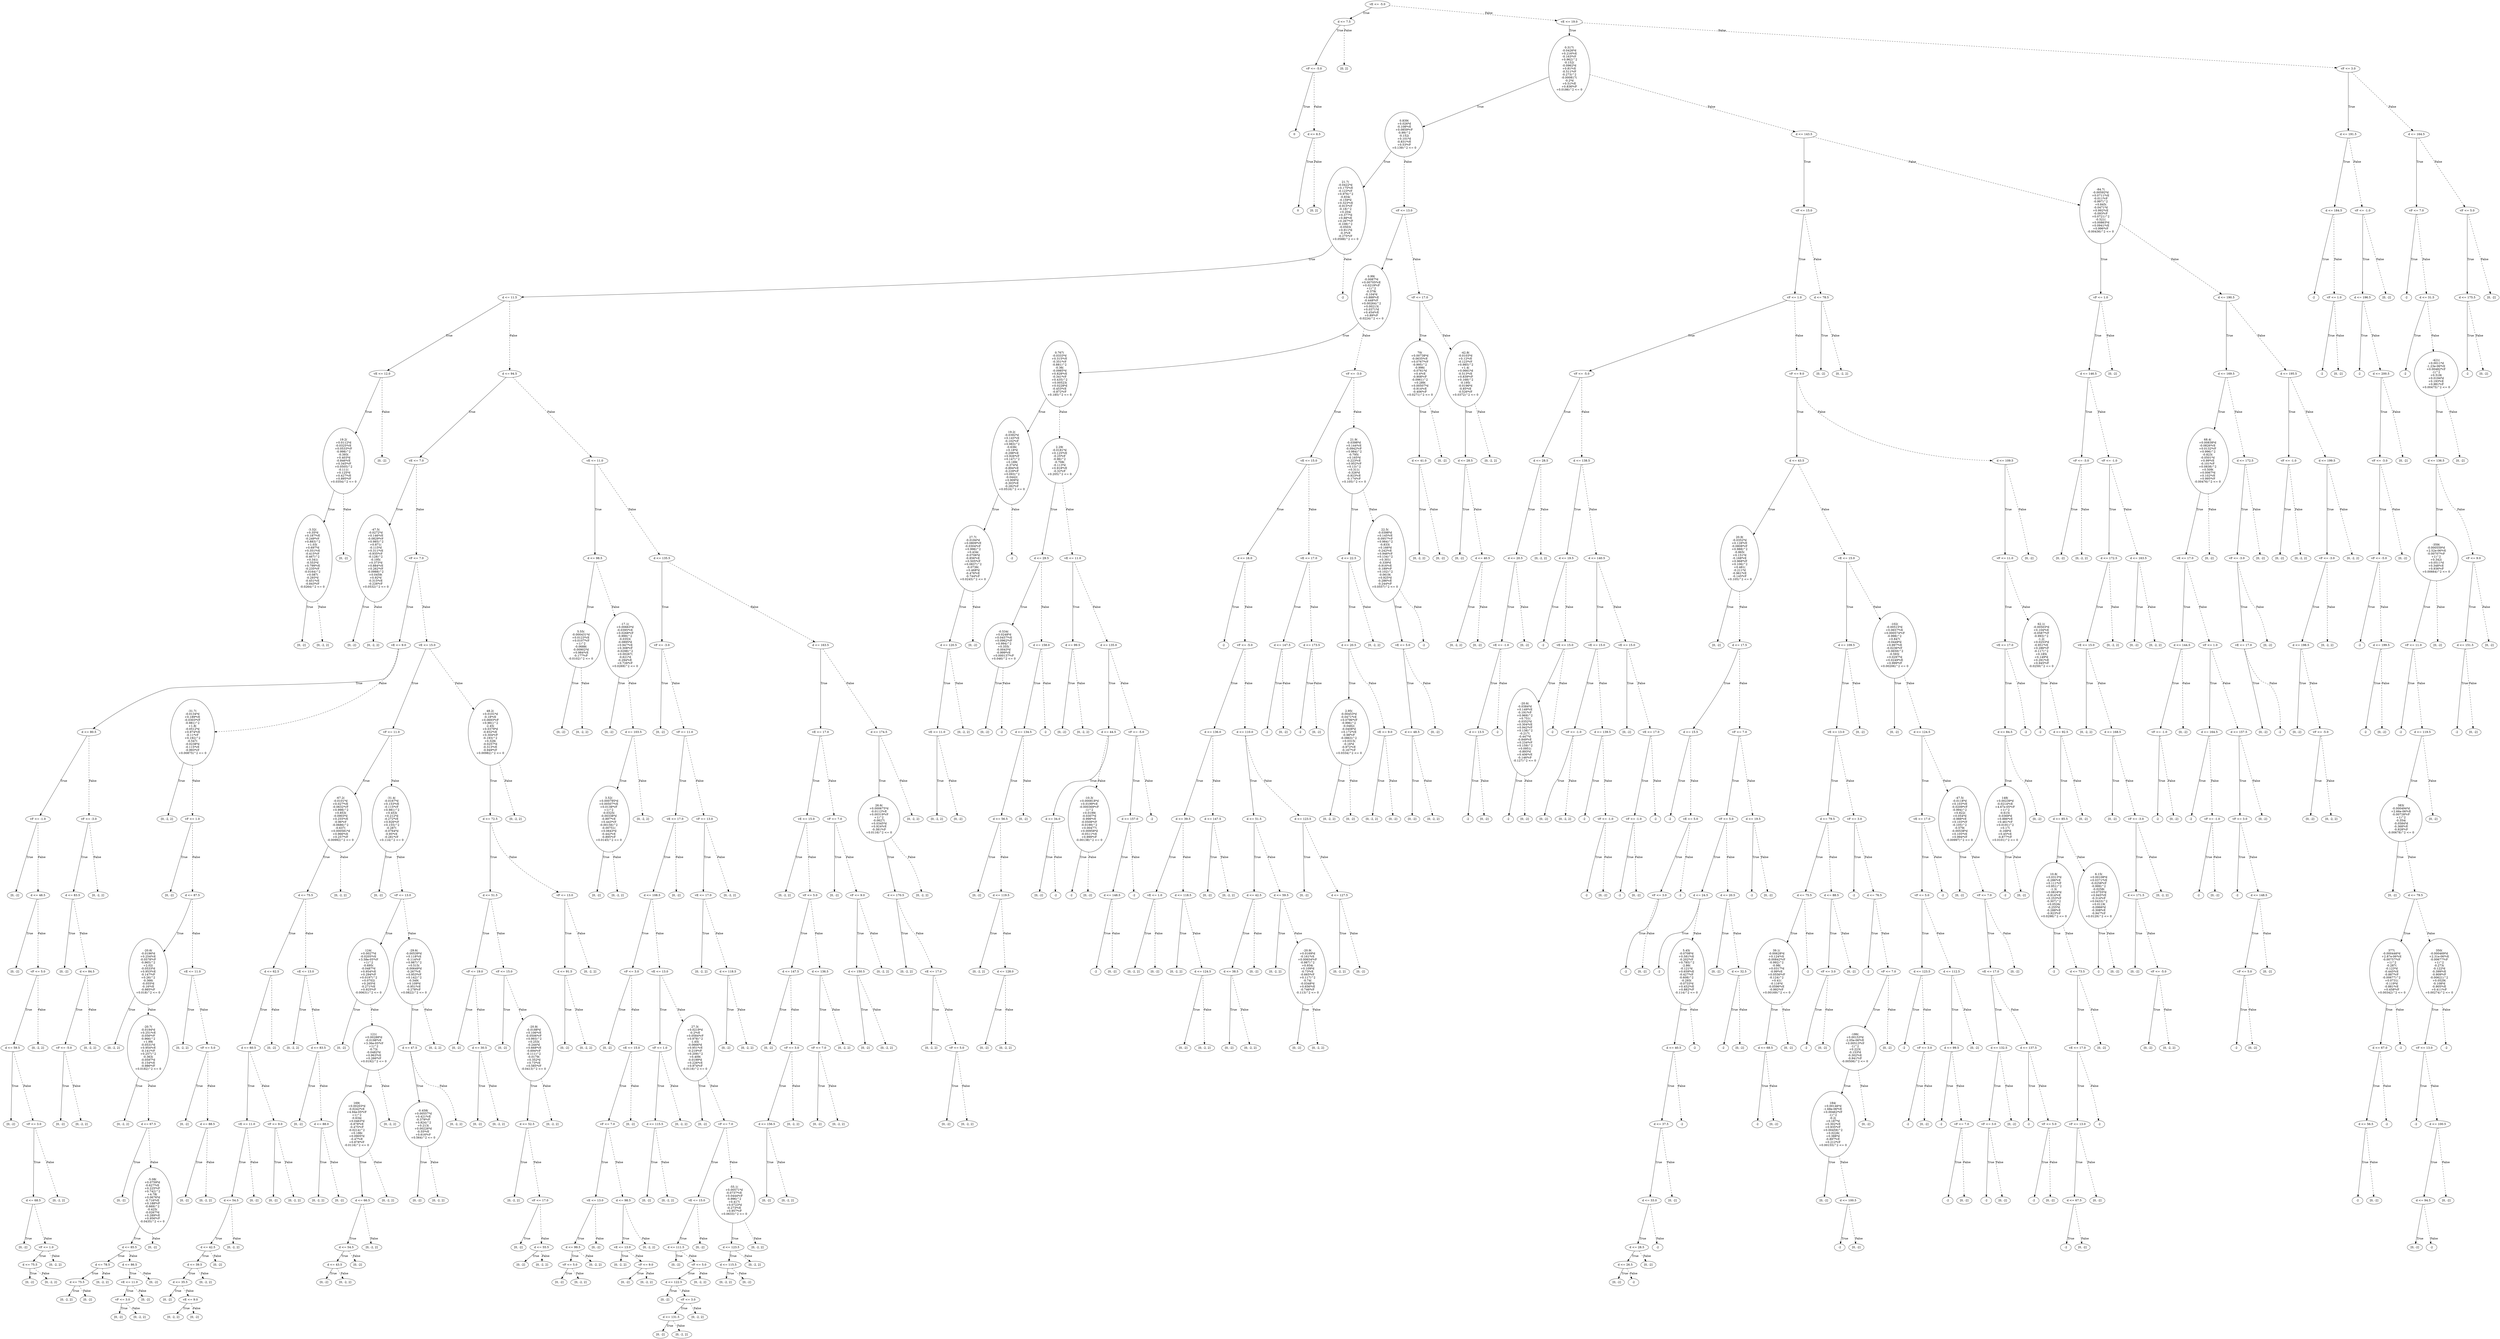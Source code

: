 digraph {
0 [label="vE <= -5.0"];
1 [label="d <= 7.5"];
2 [label="vF <= -5.0"];
3 [label="0"];
2 -> 3 [label="True"];
4 [label="d <= 6.5"];
5 [label="0"];
4 -> 5 [label="True"];
6 [label="[0, 2]"];
4 -> 6 [style="dashed", label="False"];
2 -> 4 [style="dashed", label="False"];
1 -> 2 [label="True"];
7 [label="[0, 2]"];
1 -> 7 [style="dashed", label="False"];
0 -> 1 [label="True"];
8 [label="vE <= 19.0"];
9 [label="0.317(\n-0.0426*d\n+0.216*vE\n-0.163*vF\n+0.962)^2\n-0.152(\n-0.0962*d\n+0.81*vE\n-0.511*vF\n-0.273)^2\n-0.000817(\n-0.2*d\n+0.51*vE\n+0.836*vF\n+0.0186)^2 <= 0"];
10 [label="0.839(\n+0.026*d\n-0.108*vE\n+0.0859*vF\n-0.99)^2\n-0.152(\n+0.101*d\n-0.831*vE\n+0.53*vF\n+0.139)^2 <= 0"];
11 [label="21.7(\n-0.0422*d\n+0.175*vE\n-0.123*vF\n+0.976)^2\n-0.834(\n-0.159*d\n+0.323*vE\n-0.915*vF\n-0.18)^2\n+0.204(\n+0.377*d\n+0.88*vE\n+0.267*vF\n-0.108)^2\n-0.0503(\n+0.911*d\n-0.3*vE\n-0.275*vF\n+0.0588)^2 <= 0"];
12 [label="d <= 11.5"];
13 [label="vE <= 12.0"];
14 [label="19.2(\n+0.0112*d\n-0.0325*vE\n+0.0533*vF\n-0.998)^2\n-0.393(\n+0.403*d\n-0.846*vE\n+0.345*vF\n+0.0505)^2\n-0.111(\n+0.125*d\n+0.427*vE\n+0.895*vF\n+0.0354)^2 <= 0"];
15 [label="-3.32(\n+0.35*d\n+0.187*vE\n-0.249*vF\n+0.883)^2\n+1.03(\n+0.697*d\n+0.351*vE\n-0.415*vF\n-0.467)^2\n+0.341(\n-0.553*d\n+0.799*vE\n-0.235*vF\n-0.0164)^2\n+0.087(\n-0.293*d\n-0.451*vE\n-0.843*vF\n-0.0264)^2 <= 0"];
16 [label="[0, -2]"];
15 -> 16 [label="True"];
17 [label="[0, -2, 2]"];
15 -> 17 [style="dashed", label="False"];
14 -> 15 [label="True"];
18 [label="[0, -2]"];
14 -> 18 [style="dashed", label="False"];
13 -> 14 [label="True"];
19 [label="[0, -2]"];
13 -> 19 [style="dashed", label="False"];
12 -> 13 [label="True"];
20 [label="d <= 94.5"];
21 [label="vE <= 7.0"];
22 [label="-47.5(\n-0.0272*d\n+0.146*vE\n-0.0829*vF\n+0.985)^2\n+0.871(\n-0.115*d\n+0.311*vE\n-0.935*vF\n-0.128)^2\n-0.195(\n+0.373*d\n+0.884*vE\n+0.262*vF\n-0.0988)^2\n+0.0459(\n+0.92*d\n-0.315*vE\n-0.226*vF\n+0.0532)^2 <= 0"];
23 [label="[0, -2]"];
22 -> 23 [label="True"];
24 [label="[0, -2, 2]"];
22 -> 24 [style="dashed", label="False"];
21 -> 22 [label="True"];
25 [label="vF <= 7.0"];
26 [label="vE <= 9.0"];
27 [label="d <= 80.5"];
28 [label="vF <= -1.0"];
29 [label="[0, -2]"];
28 -> 29 [label="True"];
30 [label="d <= 48.5"];
31 [label="[0, -2]"];
30 -> 31 [label="True"];
32 [label="vF <= 5.0"];
33 [label="d <= 59.5"];
34 [label="[0, -2]"];
33 -> 34 [label="True"];
35 [label="vF <= 3.0"];
36 [label="d <= 68.5"];
37 [label="[0, -2]"];
36 -> 37 [label="True"];
38 [label="vF <= 1.0"];
39 [label="d <= 75.5"];
40 [label="[0, -2]"];
39 -> 40 [label="True"];
41 [label="[0, -2, 2]"];
39 -> 41 [style="dashed", label="False"];
38 -> 39 [label="True"];
42 [label="[0, -2, 2]"];
38 -> 42 [style="dashed", label="False"];
36 -> 38 [style="dashed", label="False"];
35 -> 36 [label="True"];
43 [label="[0, -2, 2]"];
35 -> 43 [style="dashed", label="False"];
33 -> 35 [style="dashed", label="False"];
32 -> 33 [label="True"];
44 [label="[0, -2, 2]"];
32 -> 44 [style="dashed", label="False"];
30 -> 32 [style="dashed", label="False"];
28 -> 30 [style="dashed", label="False"];
27 -> 28 [label="True"];
45 [label="vF <= -3.0"];
46 [label="d <= 83.5"];
47 [label="[0, -2]"];
46 -> 47 [label="True"];
48 [label="d <= 84.5"];
49 [label="vF <= -5.0"];
50 [label="[0, -2]"];
49 -> 50 [label="True"];
51 [label="[0, -2, 2]"];
49 -> 51 [style="dashed", label="False"];
48 -> 49 [label="True"];
52 [label="[0, -2, 2]"];
48 -> 52 [style="dashed", label="False"];
46 -> 48 [style="dashed", label="False"];
45 -> 46 [label="True"];
53 [label="[0, -2, 2]"];
45 -> 53 [style="dashed", label="False"];
27 -> 45 [style="dashed", label="False"];
26 -> 27 [label="True"];
54 [label="-31.7(\n-0.0134*d\n+0.189*vE\n-0.0303*vF\n-0.981)^2\n+1.8(\n-0.0512*d\n+0.974*vE\n-0.11*vF\n+0.192)^2\n-0.547(\n-0.0238*d\n-0.115*vE\n-0.993*vF\n+0.00875)^2 <= 0"];
55 [label="[0, -2, 2]"];
54 -> 55 [label="True"];
56 [label="vF <= 1.0"];
57 [label="[0, -2]"];
56 -> 57 [label="True"];
58 [label="d <= 87.5"];
59 [label="-20.6(\n-0.0196*d\n+0.254*vE\n-0.0578*vF\n-0.965)^2\n+2.02(\n-0.0533*d\n+0.953*vE\n-0.147*vF\n+0.26)^2\n-0.366(\n-0.055*d\n-0.16*vE\n-0.985*vF\n+0.018)^2 <= 0"];
60 [label="[0, -2, 2]"];
59 -> 60 [label="True"];
61 [label="-20.7(\n-0.0194*d\n+0.251*vE\n-0.056*vF\n-0.966)^2\n+1.99(\n-0.0531*d\n+0.954*vE\n-0.141*vF\n+0.257)^2\n-0.363(\n-0.0597*d\n-0.154*vE\n-0.986*vF\n+0.0182)^2 <= 0"];
62 [label="[0, -2, 2]"];
61 -> 62 [label="True"];
63 [label="d <= 67.5"];
64 [label="[0, -2]"];
63 -> 64 [label="True"];
65 [label="-5.08(\n+0.0759*d\n-0.627*vE\n+0.225*vF\n+0.742)^2\n+4.78(\n+0.0676*d\n-0.716*vE\n+0.188*vF\n-0.669)^2\n-0.425(\n-0.0267*d\n+0.289*vE\n+0.956*vF\n-0.0435)^2 <= 0"];
66 [label="d <= 85.5"];
67 [label="d <= 78.5"];
68 [label="d <= 75.5"];
69 [label="[0, -2, 2]"];
68 -> 69 [label="True"];
70 [label="[0, -2]"];
68 -> 70 [style="dashed", label="False"];
67 -> 68 [label="True"];
71 [label="[0, -2, 2]"];
67 -> 71 [style="dashed", label="False"];
66 -> 67 [label="True"];
72 [label="d <= 86.5"];
73 [label="vE <= 11.0"];
74 [label="vF <= 3.0"];
75 [label="[0, -2]"];
74 -> 75 [label="True"];
76 [label="[0, -2, 2]"];
74 -> 76 [style="dashed", label="False"];
73 -> 74 [label="True"];
77 [label="[0, -2]"];
73 -> 77 [style="dashed", label="False"];
72 -> 73 [label="True"];
78 [label="[0, -2]"];
72 -> 78 [style="dashed", label="False"];
66 -> 72 [style="dashed", label="False"];
65 -> 66 [label="True"];
79 [label="[0, -2]"];
65 -> 79 [style="dashed", label="False"];
63 -> 65 [style="dashed", label="False"];
61 -> 63 [style="dashed", label="False"];
59 -> 61 [style="dashed", label="False"];
58 -> 59 [label="True"];
80 [label="vE <= 11.0"];
81 [label="[0, -2, 2]"];
80 -> 81 [label="True"];
82 [label="vF <= 5.0"];
83 [label="[0, -2]"];
82 -> 83 [label="True"];
84 [label="d <= 88.5"];
85 [label="[0, -2]"];
84 -> 85 [label="True"];
86 [label="[0, -2, 2]"];
84 -> 86 [style="dashed", label="False"];
82 -> 84 [style="dashed", label="False"];
80 -> 82 [style="dashed", label="False"];
58 -> 80 [style="dashed", label="False"];
56 -> 58 [style="dashed", label="False"];
54 -> 56 [style="dashed", label="False"];
26 -> 54 [style="dashed", label="False"];
25 -> 26 [label="True"];
87 [label="vE <= 15.0"];
88 [label="vF <= 11.0"];
89 [label="-67.2(\n-0.0101*d\n+0.027*vE\n-0.0632*vF\n+0.998)^2\n+0.853(\n-0.0903*d\n+0.255*vE\n-0.96*vF\n-0.0686)^2\n-0.637(\n+0.000581*d\n+0.966*vE\n+0.257*vF\n-0.00992)^2 <= 0"];
90 [label="d <= 75.5"];
91 [label="d <= 62.5"];
92 [label="d <= 60.5"];
93 [label="vE <= 11.0"];
94 [label="d <= 54.5"];
95 [label="d <= 42.5"];
96 [label="d <= 39.5"];
97 [label="d <= 35.5"];
98 [label="[0, -2]"];
97 -> 98 [label="True"];
99 [label="vE <= 9.0"];
100 [label="[0, -2, 2]"];
99 -> 100 [label="True"];
101 [label="[0, -2]"];
99 -> 101 [style="dashed", label="False"];
97 -> 99 [style="dashed", label="False"];
96 -> 97 [label="True"];
102 [label="[0, -2, 2]"];
96 -> 102 [style="dashed", label="False"];
95 -> 96 [label="True"];
103 [label="[0, -2]"];
95 -> 103 [style="dashed", label="False"];
94 -> 95 [label="True"];
104 [label="[0, -2, 2]"];
94 -> 104 [style="dashed", label="False"];
93 -> 94 [label="True"];
105 [label="[0, -2]"];
93 -> 105 [style="dashed", label="False"];
92 -> 93 [label="True"];
106 [label="vF <= 9.0"];
107 [label="[0, -2]"];
106 -> 107 [label="True"];
108 [label="[0, -2, 2]"];
106 -> 108 [style="dashed", label="False"];
92 -> 106 [style="dashed", label="False"];
91 -> 92 [label="True"];
109 [label="[0, -2]"];
91 -> 109 [style="dashed", label="False"];
90 -> 91 [label="True"];
110 [label="vE <= 13.0"];
111 [label="[0, -2, 2]"];
110 -> 111 [label="True"];
112 [label="d <= 83.5"];
113 [label="[0, -2]"];
112 -> 113 [label="True"];
114 [label="d <= 88.0"];
115 [label="[0, -2, 2]"];
114 -> 115 [label="True"];
116 [label="[0, -2]"];
114 -> 116 [style="dashed", label="False"];
112 -> 114 [style="dashed", label="False"];
110 -> 112 [style="dashed", label="False"];
90 -> 110 [style="dashed", label="False"];
89 -> 90 [label="True"];
117 [label="[0, -2, 2]"];
89 -> 117 [style="dashed", label="False"];
88 -> 89 [label="True"];
118 [label="-31.4(\n-0.0167*d\n+0.153*vE\n-0.115*vF\n+0.981)^2\n+0.453(\n+0.212*d\n-0.272*vE\n+0.926*vF\n+0.155)^2\n-0.287(\n-0.0764*d\n-0.95*vE\n-0.281*vF\n+0.114)^2 <= 0"];
119 [label="[0, -2]"];
118 -> 119 [label="True"];
120 [label="vF <= 13.0"];
121 [label="124(\n+0.0027*d\n-0.0205*vE\n+3.58e-05*vF\n+1)^2\n-0.695(\n-0.0487*d\n+0.954*vE\n+0.294*vF\n+0.0197)^2\n+0.0702(\n+0.265*d\n-0.271*vE\n+0.925*vF\n-0.00631)^2 <= 0"];
122 [label="[0, -2]"];
121 -> 122 [label="True"];
123 [label="121(\n+0.00288*d\n-0.0198*vE\n+3.36e-05*vF\n+1)^2\n-0.73(\n-0.0482*d\n+0.963*vE\n+0.266*vF\n+0.0192)^2 <= 0"];
124 [label="169(\n+0.00203*d\n-0.0242*vE\n+4.94e-05*vF\n+1)^2\n-0.634(\n+0.0463*d\n-0.878*vE\n-0.475*vF\n-0.0214)^2\n+0.186(\n+0.0905*d\n-0.47*vE\n+0.878*vF\n-0.0116)^2 <= 0"];
125 [label="d <= 66.5"];
126 [label="d <= 54.5"];
127 [label="d <= 43.5"];
128 [label="[0, -2]"];
127 -> 128 [label="True"];
129 [label="[0, -2, 2]"];
127 -> 129 [style="dashed", label="False"];
126 -> 127 [label="True"];
130 [label="[0, -2]"];
126 -> 130 [style="dashed", label="False"];
125 -> 126 [label="True"];
131 [label="[0, -2, 2]"];
125 -> 131 [style="dashed", label="False"];
124 -> 125 [label="True"];
132 [label="[0, -2, 2]"];
124 -> 132 [style="dashed", label="False"];
123 -> 124 [label="True"];
133 [label="[0, -2, 2]"];
123 -> 133 [style="dashed", label="False"];
121 -> 123 [style="dashed", label="False"];
120 -> 121 [label="True"];
134 [label="-29.6(\n-0.00539*d\n+0.118*vE\n-0.114*vF\n+0.987)^2\n+0.515(\n-0.00649*d\n-0.267*vE\n+0.953*vF\n+0.142)^2\n-0.349(\n+0.109*d\n-0.951*vE\n-0.278*vF\n+0.0822)^2 <= 0"];
135 [label="d <= 47.5"];
136 [label="-0.458(\n+0.00557*d\n+0.421*vE\n-0.379*vF\n+0.824)^2\n+0.213(\n+0.00226*d\n-0.55*vE\n+0.616*vF\n+0.564)^2 <= 0"];
137 [label="[0, -2]"];
136 -> 137 [label="True"];
138 [label="[0, -2, 2]"];
136 -> 138 [style="dashed", label="False"];
135 -> 136 [label="True"];
139 [label="[0, -2, 2]"];
135 -> 139 [style="dashed", label="False"];
134 -> 135 [label="True"];
140 [label="[0, -2, 2]"];
134 -> 140 [style="dashed", label="False"];
120 -> 134 [style="dashed", label="False"];
118 -> 120 [style="dashed", label="False"];
88 -> 118 [style="dashed", label="False"];
87 -> 88 [label="True"];
141 [label="48.2(\n+0.0101*d\n-0.18*vE\n+0.0693*vF\n+0.981)^2\n-2.45(\n+0.0379*d\n-0.932*vE\n+0.304*vF\n-0.193)^2\n+0.328(\n-0.0257*d\n-0.313*vE\n-0.949*vF\n+0.00982)^2 <= 0"];
142 [label="d <= 72.5"];
143 [label="d <= 51.5"];
144 [label="vF <= 19.0"];
145 [label="[0, -2]"];
144 -> 145 [label="True"];
146 [label="d <= 30.5"];
147 [label="[0, -2]"];
146 -> 147 [label="True"];
148 [label="[0, -2, 2]"];
146 -> 148 [style="dashed", label="False"];
144 -> 146 [style="dashed", label="False"];
143 -> 144 [label="True"];
149 [label="vF <= 15.0"];
150 [label="[0, -2]"];
149 -> 150 [label="True"];
151 [label="-20.8(\n-0.0188*d\n+0.106*vE\n-0.0506*vF\n+0.993)^2\n+0.253(\n-0.244*d\n+0.668*vE\n-0.694*vF\n-0.111)^2\n-0.0179(\n+0.352*d\n+0.73*vE\n+0.585*vF\n-0.0413)^2 <= 0"];
152 [label="d <= 52.5"];
153 [label="[0, -2, 2]"];
152 -> 153 [label="True"];
154 [label="vF <= 17.0"];
155 [label="[0, -2]"];
154 -> 155 [label="True"];
156 [label="d <= 55.5"];
157 [label="[0, -2]"];
156 -> 157 [label="True"];
158 [label="[0, -2, 2]"];
156 -> 158 [style="dashed", label="False"];
154 -> 156 [style="dashed", label="False"];
152 -> 154 [style="dashed", label="False"];
151 -> 152 [label="True"];
159 [label="[0, -2, 2]"];
151 -> 159 [style="dashed", label="False"];
149 -> 151 [style="dashed", label="False"];
143 -> 149 [style="dashed", label="False"];
142 -> 143 [label="True"];
160 [label="vF <= 13.0"];
161 [label="d <= 91.5"];
162 [label="[0, -2]"];
161 -> 162 [label="True"];
163 [label="[0, -2, 2]"];
161 -> 163 [style="dashed", label="False"];
160 -> 161 [label="True"];
164 [label="[0, -2, 2]"];
160 -> 164 [style="dashed", label="False"];
142 -> 160 [style="dashed", label="False"];
141 -> 142 [label="True"];
165 [label="[0, -2, 2]"];
141 -> 165 [style="dashed", label="False"];
87 -> 141 [style="dashed", label="False"];
25 -> 87 [style="dashed", label="False"];
21 -> 25 [style="dashed", label="False"];
20 -> 21 [label="True"];
166 [label="vE <= 11.0"];
167 [label="d <= 98.5"];
168 [label="5.55(\n-0.000431*d\n+0.0123*vE\n+0.0107*vF\n+1)^2\n-0.0688(\n-0.00902*d\n+0.984*vE\n-0.177*vF\n-0.0102)^2 <= 0"];
169 [label="[0, -2]"];
168 -> 169 [label="True"];
170 [label="[0, -2, 2]"];
168 -> 170 [style="dashed", label="False"];
167 -> 168 [label="True"];
171 [label="-17.1(\n+0.00663*d\n-0.0395*vE\n+0.0268*vF\n-0.999)^2\n-0.0353(\n-0.0895*d\n+0.947*vE\n+0.308*vF\n-0.0298)^2\n+0.00267(\n-0.621*d\n-0.294*vE\n+0.726*vF\n+0.0269)^2 <= 0"];
172 [label="[0, -2]"];
171 -> 172 [label="True"];
173 [label="d <= 103.5"];
174 [label="3.52(\n+0.000795*d\n+0.00507*vE\n+0.0138*vF\n+1)^2\n-0.0325(\n-0.00338*d\n-0.897*vE\n+0.443*vF\n-0.00156)^2\n-0.00751(\n+0.0643*d\n-0.442*vE\n-0.895*vF\n+0.0145)^2 <= 0"];
175 [label="[0, -2]"];
174 -> 175 [label="True"];
176 [label="[0, -2, 2]"];
174 -> 176 [style="dashed", label="False"];
173 -> 174 [label="True"];
177 [label="[0, -2, 2]"];
173 -> 177 [style="dashed", label="False"];
171 -> 173 [style="dashed", label="False"];
167 -> 171 [style="dashed", label="False"];
166 -> 167 [label="True"];
178 [label="d <= 135.5"];
179 [label="vF <= -3.0"];
180 [label="[0, -2]"];
179 -> 180 [label="True"];
181 [label="vF <= 11.0"];
182 [label="vE <= 17.0"];
183 [label="d <= 108.5"];
184 [label="vF <= 3.0"];
185 [label="[0, -2]"];
184 -> 185 [label="True"];
186 [label="vE <= 15.0"];
187 [label="vF <= 7.0"];
188 [label="vE <= 13.0"];
189 [label="d <= 99.5"];
190 [label="vF <= 5.0"];
191 [label="[0, -2]"];
190 -> 191 [label="True"];
192 [label="[0, -2, 2]"];
190 -> 192 [style="dashed", label="False"];
189 -> 190 [label="True"];
193 [label="[0, -2, 2]"];
189 -> 193 [style="dashed", label="False"];
188 -> 189 [label="True"];
194 [label="[0, -2]"];
188 -> 194 [style="dashed", label="False"];
187 -> 188 [label="True"];
195 [label="d <= 98.5"];
196 [label="vE <= 13.0"];
197 [label="[0, -2, 2]"];
196 -> 197 [label="True"];
198 [label="vF <= 9.0"];
199 [label="[0, -2]"];
198 -> 199 [label="True"];
200 [label="[0, -2, 2]"];
198 -> 200 [style="dashed", label="False"];
196 -> 198 [style="dashed", label="False"];
195 -> 196 [label="True"];
201 [label="[0, -2, 2]"];
195 -> 201 [style="dashed", label="False"];
187 -> 195 [style="dashed", label="False"];
186 -> 187 [label="True"];
202 [label="[0, -2]"];
186 -> 202 [style="dashed", label="False"];
184 -> 186 [style="dashed", label="False"];
183 -> 184 [label="True"];
203 [label="vE <= 13.0"];
204 [label="vF <= 1.0"];
205 [label="d <= 115.5"];
206 [label="[0, -2]"];
205 -> 206 [label="True"];
207 [label="[0, -2, 2]"];
205 -> 207 [style="dashed", label="False"];
204 -> 205 [label="True"];
208 [label="[0, -2, 2]"];
204 -> 208 [style="dashed", label="False"];
203 -> 204 [label="True"];
209 [label="27.3(\n+0.0219*d\n-0.2*vE\n+0.0584*vF\n+0.978)^2\n-1.65(\n-0.0666*d\n+0.951*vE\n-0.219*vF\n+0.209)^2\n+0.409(\n-0.0199*d\n+0.226*vE\n+0.974*vF\n-0.0116)^2 <= 0"];
210 [label="[0, -2]"];
209 -> 210 [label="True"];
211 [label="vF <= 7.0"];
212 [label="vE <= 15.0"];
213 [label="d <= 111.5"];
214 [label="[0, -2]"];
213 -> 214 [label="True"];
215 [label="vF <= 5.0"];
216 [label="d <= 122.5"];
217 [label="[0, -2]"];
216 -> 217 [label="True"];
218 [label="vF <= 3.0"];
219 [label="d <= 131.5"];
220 [label="[0, -2]"];
219 -> 220 [label="True"];
221 [label="[0, -2, 2]"];
219 -> 221 [style="dashed", label="False"];
218 -> 219 [label="True"];
222 [label="[0, -2, 2]"];
218 -> 222 [style="dashed", label="False"];
216 -> 218 [style="dashed", label="False"];
215 -> 216 [label="True"];
223 [label="[0, -2, 2]"];
215 -> 223 [style="dashed", label="False"];
213 -> 215 [style="dashed", label="False"];
212 -> 213 [label="True"];
224 [label="[0, -2]"];
212 -> 224 [style="dashed", label="False"];
211 -> 212 [label="True"];
225 [label="-55.1(\n+0.00571*d\n-0.0737*vE\n+0.0444*vF\n-0.996)^2\n+0.417(\n+0.0723*d\n-0.273*vE\n+0.957*vF\n+0.0633)^2 <= 0"];
226 [label="d <= 123.5"];
227 [label="d <= 115.5"];
228 [label="[0, -2, 2]"];
227 -> 228 [label="True"];
229 [label="[0, -2]"];
227 -> 229 [style="dashed", label="False"];
226 -> 227 [label="True"];
230 [label="[0, -2, 2]"];
226 -> 230 [style="dashed", label="False"];
225 -> 226 [label="True"];
231 [label="[0, -2, 2]"];
225 -> 231 [style="dashed", label="False"];
211 -> 225 [style="dashed", label="False"];
209 -> 211 [style="dashed", label="False"];
203 -> 209 [style="dashed", label="False"];
183 -> 203 [style="dashed", label="False"];
182 -> 183 [label="True"];
232 [label="[0, -2]"];
182 -> 232 [style="dashed", label="False"];
181 -> 182 [label="True"];
233 [label="vF <= 13.0"];
234 [label="vE <= 17.0"];
235 [label="[0, -2, 2]"];
234 -> 235 [label="True"];
236 [label="d <= 118.5"];
237 [label="[0, -2]"];
236 -> 237 [label="True"];
238 [label="[0, -2, 2]"];
236 -> 238 [style="dashed", label="False"];
234 -> 236 [style="dashed", label="False"];
233 -> 234 [label="True"];
239 [label="[0, -2, 2]"];
233 -> 239 [style="dashed", label="False"];
181 -> 233 [style="dashed", label="False"];
179 -> 181 [style="dashed", label="False"];
178 -> 179 [label="True"];
240 [label="d <= 163.5"];
241 [label="vE <= 17.0"];
242 [label="vE <= 15.0"];
243 [label="[0, -2, 2]"];
242 -> 243 [label="True"];
244 [label="vF <= 5.0"];
245 [label="d <= 147.5"];
246 [label="[0, -2]"];
245 -> 246 [label="True"];
247 [label="vF <= 3.0"];
248 [label="d <= 156.5"];
249 [label="[0, -2]"];
248 -> 249 [label="True"];
250 [label="[0, -2, 2]"];
248 -> 250 [style="dashed", label="False"];
247 -> 248 [label="True"];
251 [label="[0, -2, 2]"];
247 -> 251 [style="dashed", label="False"];
245 -> 247 [style="dashed", label="False"];
244 -> 245 [label="True"];
252 [label="d <= 136.5"];
253 [label="vF <= 7.0"];
254 [label="[0, -2]"];
253 -> 254 [label="True"];
255 [label="[0, -2, 2]"];
253 -> 255 [style="dashed", label="False"];
252 -> 253 [label="True"];
256 [label="[0, -2, 2]"];
252 -> 256 [style="dashed", label="False"];
244 -> 252 [style="dashed", label="False"];
242 -> 244 [style="dashed", label="False"];
241 -> 242 [label="True"];
257 [label="vF <= 7.0"];
258 [label="[0, -2]"];
257 -> 258 [label="True"];
259 [label="vF <= 9.0"];
260 [label="d <= 150.5"];
261 [label="[0, -2]"];
260 -> 261 [label="True"];
262 [label="[0, -2, 2]"];
260 -> 262 [style="dashed", label="False"];
259 -> 260 [label="True"];
263 [label="[0, -2, 2]"];
259 -> 263 [style="dashed", label="False"];
257 -> 259 [style="dashed", label="False"];
241 -> 257 [style="dashed", label="False"];
240 -> 241 [label="True"];
264 [label="d <= 174.5"];
265 [label="26.6(\n+0.000675*d\n-0.0112*vE\n+0.00319*vF\n+1)^2\n-0.0627(\n+0.0345*d\n+0.924*vE\n-0.381*vF\n+0.0116)^2 <= 0"];
266 [label="d <= 170.5"];
267 [label="[0, -2, 2]"];
266 -> 267 [label="True"];
268 [label="vE <= 17.0"];
269 [label="[0, -2, 2]"];
268 -> 269 [label="True"];
270 [label="vF <= 5.0"];
271 [label="[0, -2]"];
270 -> 271 [label="True"];
272 [label="[0, -2, 2]"];
270 -> 272 [style="dashed", label="False"];
268 -> 270 [style="dashed", label="False"];
266 -> 268 [style="dashed", label="False"];
265 -> 266 [label="True"];
273 [label="[0, -2, 2]"];
265 -> 273 [style="dashed", label="False"];
264 -> 265 [label="True"];
274 [label="[0, -2, 2]"];
264 -> 274 [style="dashed", label="False"];
240 -> 264 [style="dashed", label="False"];
178 -> 240 [style="dashed", label="False"];
166 -> 178 [style="dashed", label="False"];
20 -> 166 [style="dashed", label="False"];
12 -> 20 [style="dashed", label="False"];
11 -> 12 [label="True"];
275 [label="-2"];
11 -> 275 [style="dashed", label="False"];
10 -> 11 [label="True"];
276 [label="vF <= 13.0"];
277 [label="0.99(\n-0.0087*d\n+0.00705*vE\n+0.0219*vF\n+1)^2\n-0.378(\n-0.104*d\n+0.888*vE\n-0.448*vF\n+0.00264)^2\n+0.00213(\n+0.0371*d\n+0.454*vE\n+0.89*vF\n-0.0224)^2 <= 0"];
278 [label="0.767(\n-0.0333*d\n+0.315*vE\n-0.351*vF\n-0.881)^2\n-0.36(\n-0.0985*d\n+0.828*vE\n-0.341*vF\n+0.435)^2\n+0.00523(\n+0.0228*d\n-0.453*vE\n-0.872*vF\n+0.185)^2 <= 0"];
279 [label="19.2(\n-0.0392*d\n+0.145*vE\n-0.102*vF\n+0.983)^2\n-0.636(\n+0.18*d\n-0.298*vE\n+0.926*vF\n+0.147)^2\n+0.189(\n-0.374*d\n-0.894*vE\n-0.229*vF\n+0.093)^2\n-0.0442(\n+0.909*d\n-0.303*vE\n-0.282*vF\n+0.0516)^2 <= 0"];
280 [label="27.7(\n-0.0184*d\n+0.0809*vE\n-0.0304*vF\n+0.996)^2\n+0.434(\n-0.0706*d\n-0.856*vE\n+0.505*vF\n+0.0837)^2\n-0.0736(\n+0.468*d\n-0.476*vE\n-0.744*vF\n+0.0245)^2 <= 0"];
281 [label="d <= 120.5"];
282 [label="vE <= 11.0"];
283 [label="[0, -2, 2]"];
282 -> 283 [label="True"];
284 [label="[0, -2]"];
282 -> 284 [style="dashed", label="False"];
281 -> 282 [label="True"];
285 [label="[0, -2, 2]"];
281 -> 285 [style="dashed", label="False"];
280 -> 281 [label="True"];
286 [label="[0, -2]"];
280 -> 286 [style="dashed", label="False"];
279 -> 280 [label="True"];
287 [label="-2"];
279 -> 287 [style="dashed", label="False"];
278 -> 279 [label="True"];
288 [label="2.29(\n-0.0181*d\n+0.125*vE\n-0.25*vF\n-0.96)^2\n-0.708(\n-0.113*d\n+0.918*vE\n-0.32*vF\n+0.205)^2 <= 0"];
289 [label="d <= 29.5"];
290 [label="-0.534(\n+0.0248*d\n+0.0457*vE\n+0.0962*vF\n+0.994)^2\n+0.355(\n-0.0043*d\n-0.999*vE\n+0.000137*vF\n+0.046)^2 <= 0"];
291 [label="[0, -2]"];
290 -> 291 [label="True"];
292 [label="-2"];
290 -> 292 [style="dashed", label="False"];
289 -> 290 [label="True"];
293 [label="d <= 158.0"];
294 [label="d <= 134.5"];
295 [label="d <= 56.5"];
296 [label="[0, -2]"];
295 -> 296 [label="True"];
297 [label="d <= 119.5"];
298 [label="[0, -2, 2]"];
297 -> 298 [label="True"];
299 [label="d <= 128.0"];
300 [label="[0, -2]"];
299 -> 300 [label="True"];
301 [label="[0, -2, 2]"];
299 -> 301 [style="dashed", label="False"];
297 -> 299 [style="dashed", label="False"];
295 -> 297 [style="dashed", label="False"];
294 -> 295 [label="True"];
302 [label="[0, -2]"];
294 -> 302 [style="dashed", label="False"];
293 -> 294 [label="True"];
303 [label="-2"];
293 -> 303 [style="dashed", label="False"];
289 -> 293 [style="dashed", label="False"];
288 -> 289 [label="True"];
304 [label="vE <= 11.0"];
305 [label="d <= 99.5"];
306 [label="[0, -2]"];
305 -> 306 [label="True"];
307 [label="[0, -2, 2]"];
305 -> 307 [style="dashed", label="False"];
304 -> 305 [label="True"];
308 [label="d <= 135.0"];
309 [label="d <= 44.5"];
310 [label="d <= 34.0"];
311 [label="[0, -2]"];
310 -> 311 [label="True"];
312 [label="-2"];
310 -> 312 [style="dashed", label="False"];
309 -> 310 [label="True"];
313 [label="-10.3(\n+0.000818*d\n+0.0199*vE\n-0.000369*vF\n-1)^2\n+0.0199(\n-0.0307*d\n-0.998*vE\n-0.0508*vF\n-0.0199)^2\n+0.00477(\n+0.00958*d\n-0.0511*vE\n+0.999*vF\n-0.00138)^2 <= 0"];
314 [label="-2"];
313 -> 314 [label="True"];
315 [label="[0, -2]"];
313 -> 315 [style="dashed", label="False"];
309 -> 313 [style="dashed", label="False"];
308 -> 309 [label="True"];
316 [label="vF <= -5.0"];
317 [label="d <= 157.0"];
318 [label="d <= 148.5"];
319 [label="-2"];
318 -> 319 [label="True"];
320 [label="[0, -2]"];
318 -> 320 [style="dashed", label="False"];
317 -> 318 [label="True"];
321 [label="-2"];
317 -> 321 [style="dashed", label="False"];
316 -> 317 [label="True"];
322 [label="-2"];
316 -> 322 [style="dashed", label="False"];
308 -> 316 [style="dashed", label="False"];
304 -> 308 [style="dashed", label="False"];
288 -> 304 [style="dashed", label="False"];
278 -> 288 [style="dashed", label="False"];
277 -> 278 [label="True"];
323 [label="vF <= -3.0"];
324 [label="vE <= 15.0"];
325 [label="d <= 16.0"];
326 [label="-2"];
325 -> 326 [label="True"];
327 [label="vF <= -5.0"];
328 [label="d <= 136.0"];
329 [label="d <= 39.5"];
330 [label="vE <= 1.0"];
331 [label="[0, -2, 2]"];
330 -> 331 [label="True"];
332 [label="[0, -2]"];
330 -> 332 [style="dashed", label="False"];
329 -> 330 [label="True"];
333 [label="d <= 118.5"];
334 [label="[0, -2, 2]"];
333 -> 334 [label="True"];
335 [label="d <= 124.5"];
336 [label="[0, -2]"];
335 -> 336 [label="True"];
337 [label="[0, -2, 2]"];
335 -> 337 [style="dashed", label="False"];
333 -> 335 [style="dashed", label="False"];
329 -> 333 [style="dashed", label="False"];
328 -> 329 [label="True"];
338 [label="d <= 147.5"];
339 [label="[0, -2]"];
338 -> 339 [label="True"];
340 [label="[0, -2, 2]"];
338 -> 340 [style="dashed", label="False"];
328 -> 338 [style="dashed", label="False"];
327 -> 328 [label="True"];
341 [label="d <= 110.0"];
342 [label="d <= 51.5"];
343 [label="d <= 42.5"];
344 [label="d <= 38.5"];
345 [label="[0, -2]"];
344 -> 345 [label="True"];
346 [label="[0, -2, 2]"];
344 -> 346 [style="dashed", label="False"];
343 -> 344 [label="True"];
347 [label="[0, -2]"];
343 -> 347 [style="dashed", label="False"];
342 -> 343 [label="True"];
348 [label="d <= 59.5"];
349 [label="[0, -2, 2]"];
348 -> 349 [label="True"];
350 [label="-20.9(\n+0.0169*d\n-0.161*vE\n+0.00654*vF\n-0.987)^2\n+0.934(\n+0.109*d\n-0.73*vE\n-0.665*vF\n+0.117)^2\n-0.74(\n-0.0348*d\n+0.656*vE\n-0.746*vF\n-0.113)^2 <= 0"];
351 [label="[0, -2]"];
350 -> 351 [label="True"];
352 [label="[0, -2, 2]"];
350 -> 352 [style="dashed", label="False"];
348 -> 350 [style="dashed", label="False"];
342 -> 348 [style="dashed", label="False"];
341 -> 342 [label="True"];
353 [label="d <= 123.5"];
354 [label="[0, -2]"];
353 -> 354 [label="True"];
355 [label="d <= 127.5"];
356 [label="[0, -2, 2]"];
355 -> 356 [label="True"];
357 [label="[0, -2]"];
355 -> 357 [style="dashed", label="False"];
353 -> 355 [style="dashed", label="False"];
341 -> 353 [style="dashed", label="False"];
327 -> 341 [style="dashed", label="False"];
325 -> 327 [style="dashed", label="False"];
324 -> 325 [label="True"];
358 [label="vE <= 17.0"];
359 [label="d <= 147.5"];
360 [label="-2"];
359 -> 360 [label="True"];
361 [label="[0, -2]"];
359 -> 361 [style="dashed", label="False"];
358 -> 359 [label="True"];
362 [label="d <= 173.5"];
363 [label="-2"];
362 -> 363 [label="True"];
364 [label="[0, -2]"];
362 -> 364 [style="dashed", label="False"];
358 -> 362 [style="dashed", label="False"];
324 -> 358 [style="dashed", label="False"];
323 -> 324 [label="True"];
365 [label="21.9(\n-0.0398*d\n+0.144*vE\n-0.0942*vF\n+0.984)^2\n-0.795(\n+0.165*d\n-0.223*vE\n+0.952*vF\n+0.13)^2\n+0.311(\n-0.326*d\n-0.923*vE\n-0.174*vF\n+0.105)^2 <= 0"];
366 [label="d <= 22.5"];
367 [label="d <= 20.5"];
368 [label="2.95(\n-0.00453*d\n-0.0471*vE\n+0.0796*vF\n-0.996)^2\n-0.0482(\n-0.0408*d\n+0.172*vE\n-0.98*vF\n-0.0863)^2\n+0.0315(\n-0.16*d\n-0.972*vE\n-0.167*vF\n+0.0334)^2 <= 0"];
369 [label="[0, -2, 2]"];
368 -> 369 [label="True"];
370 [label="[0, -2]"];
368 -> 370 [style="dashed", label="False"];
367 -> 368 [label="True"];
371 [label="vE <= 9.0"];
372 [label="[0, -2, 2]"];
371 -> 372 [label="True"];
373 [label="[0, -2]"];
371 -> 373 [style="dashed", label="False"];
367 -> 371 [style="dashed", label="False"];
366 -> 367 [label="True"];
374 [label="[0, -2, 2]"];
366 -> 374 [style="dashed", label="False"];
365 -> 366 [label="True"];
375 [label="22.5(\n-0.0398*d\n+0.145*vE\n-0.0957*vF\n+0.984)^2\n-0.833(\n+0.166*d\n-0.242*vE\n+0.946*vF\n+0.134)^2\n+0.301(\n-0.339*d\n-0.916*vE\n-0.189*vF\n+0.102)^2\n-0.0619(\n+0.925*d\n-0.286*vE\n-0.244*vF\n+0.0557)^2 <= 0"];
376 [label="vE <= 5.0"];
377 [label="d <= 48.5"];
378 [label="[0, -2]"];
377 -> 378 [label="True"];
379 [label="[0, -2, 2]"];
377 -> 379 [style="dashed", label="False"];
376 -> 377 [label="True"];
380 [label="[0, -2]"];
376 -> 380 [style="dashed", label="False"];
375 -> 376 [label="True"];
381 [label="-2"];
375 -> 381 [style="dashed", label="False"];
365 -> 375 [style="dashed", label="False"];
323 -> 365 [style="dashed", label="False"];
277 -> 323 [style="dashed", label="False"];
276 -> 277 [label="True"];
382 [label="vF <= 17.0"];
383 [label="70(\n+0.00738*d\n-0.0635*vE\n+0.0767*vF\n-0.995)^2\n-0.996(\n-0.0761*d\n+0.4*vE\n-0.908*vF\n-0.0961)^2\n+0.289(\n+0.00507*d\n-0.914*vE\n-0.406*vF\n+0.0271)^2 <= 0"];
384 [label="d <= 41.0"];
385 [label="[0, -2, 2]"];
384 -> 385 [label="True"];
386 [label="[0, -2]"];
384 -> 386 [style="dashed", label="False"];
383 -> 384 [label="True"];
387 [label="[0, -2]"];
383 -> 387 [style="dashed", label="False"];
382 -> 383 [label="True"];
388 [label="-42.8(\n-0.0103*d\n+0.12*vE\n-0.123*vF\n+0.985)^2\n+1.4(\n+0.0661*d\n-0.513*vE\n+0.839*vF\n+0.168)^2\n-0.195(\n-0.0196*d\n-0.85*vE\n-0.526*vF\n+0.0372)^2 <= 0"];
389 [label="d <= 28.5"];
390 [label="[0, -2]"];
389 -> 390 [label="True"];
391 [label="d <= 40.5"];
392 [label="[0, -2, 2]"];
391 -> 392 [label="True"];
393 [label="[0, -2]"];
391 -> 393 [style="dashed", label="False"];
389 -> 391 [style="dashed", label="False"];
388 -> 389 [label="True"];
394 [label="[0, -2, 2]"];
388 -> 394 [style="dashed", label="False"];
382 -> 388 [style="dashed", label="False"];
276 -> 382 [style="dashed", label="False"];
10 -> 276 [style="dashed", label="False"];
9 -> 10 [label="True"];
395 [label="d <= 143.5"];
396 [label="vF <= 15.0"];
397 [label="vF <= 1.0"];
398 [label="vF <= -5.0"];
399 [label="d <= 28.5"];
400 [label="d <= 20.5"];
401 [label="vE <= -1.0"];
402 [label="d <= 13.5"];
403 [label="-2"];
402 -> 403 [label="True"];
404 [label="[0, -2]"];
402 -> 404 [style="dashed", label="False"];
401 -> 402 [label="True"];
405 [label="-2"];
401 -> 405 [style="dashed", label="False"];
400 -> 401 [label="True"];
406 [label="[0, -2]"];
400 -> 406 [style="dashed", label="False"];
399 -> 400 [label="True"];
407 [label="[0, -2, 2]"];
399 -> 407 [style="dashed", label="False"];
398 -> 399 [label="True"];
408 [label="d <= 138.5"];
409 [label="d <= 19.5"];
410 [label="-2"];
409 -> 410 [label="True"];
411 [label="vE <= 15.0"];
412 [label="-20.6(\n-0.0384*d\n+0.149*vE\n-0.191*vF\n+0.969)^2\n+0.751(\n-0.0352*d\n+0.304*vE\n+0.942*vF\n+0.138)^2\n-0.217(\n-0.447*d\n-0.849*vE\n+0.234*vF\n+0.159)^2\n+0.0951(\n-0.893*d\n+0.406*vE\n-0.146*vF\n-0.127)^2 <= 0"];
413 [label="-2"];
412 -> 413 [label="True"];
414 [label="[0, -2]"];
412 -> 414 [style="dashed", label="False"];
411 -> 412 [label="True"];
415 [label="-2"];
411 -> 415 [style="dashed", label="False"];
409 -> 411 [style="dashed", label="False"];
408 -> 409 [label="True"];
416 [label="d <= 140.5"];
417 [label="vE <= 15.0"];
418 [label="vF <= -1.0"];
419 [label="[0, -2]"];
418 -> 419 [label="True"];
420 [label="[0, -2, 2]"];
418 -> 420 [style="dashed", label="False"];
417 -> 418 [label="True"];
421 [label="d <= 139.5"];
422 [label="-2"];
421 -> 422 [label="True"];
423 [label="vF <= -1.0"];
424 [label="-2"];
423 -> 424 [label="True"];
425 [label="[0, -2]"];
423 -> 425 [style="dashed", label="False"];
421 -> 423 [style="dashed", label="False"];
417 -> 421 [style="dashed", label="False"];
416 -> 417 [label="True"];
426 [label="vE <= 15.0"];
427 [label="[0, -2]"];
426 -> 427 [label="True"];
428 [label="vE <= 17.0"];
429 [label="vF <= -1.0"];
430 [label="-2"];
429 -> 430 [label="True"];
431 [label="[0, -2]"];
429 -> 431 [style="dashed", label="False"];
428 -> 429 [label="True"];
432 [label="-2"];
428 -> 432 [style="dashed", label="False"];
426 -> 428 [style="dashed", label="False"];
416 -> 426 [style="dashed", label="False"];
408 -> 416 [style="dashed", label="False"];
398 -> 408 [style="dashed", label="False"];
397 -> 398 [label="True"];
433 [label="vF <= 9.0"];
434 [label="d <= 43.5"];
435 [label="20.9(\n-0.0352*d\n+0.128*vE\n-0.0808*vF\n+0.988)^2\n-0.865(\n+0.151*d\n-0.168*vE\n+0.968*vF\n+0.106)^2\n+0.481(\n-0.211*d\n-0.961*vE\n-0.145*vF\n+0.105)^2 <= 0"];
436 [label="[0, -2]"];
435 -> 436 [label="True"];
437 [label="d <= 17.5"];
438 [label="d <= 15.5"];
439 [label="-2"];
438 -> 439 [label="True"];
440 [label="vE <= 5.0"];
441 [label="vF <= 3.0"];
442 [label="-2"];
441 -> 442 [label="True"];
443 [label="[0, -2]"];
441 -> 443 [style="dashed", label="False"];
440 -> 441 [label="True"];
444 [label="-2"];
440 -> 444 [style="dashed", label="False"];
438 -> 440 [style="dashed", label="False"];
437 -> 438 [label="True"];
445 [label="vF <= 7.0"];
446 [label="vF <= 5.0"];
447 [label="d <= 24.5"];
448 [label="-2"];
447 -> 448 [label="True"];
449 [label="5.45(\n-0.0708*d\n+0.581*vE\n-0.202*vF\n+0.785)^2\n-2.86(\n-0.121*d\n+0.659*vE\n-0.427*vF\n-0.608)^2\n-0.293(\n-0.0733*d\n+0.452*vE\n+0.882*vF\n-0.114)^2 <= 0"];
450 [label="d <= 40.5"];
451 [label="d <= 37.5"];
452 [label="d <= 33.0"];
453 [label="d <= 28.5"];
454 [label="d <= 26.5"];
455 [label="[0, -2]"];
454 -> 455 [label="True"];
456 [label="-2"];
454 -> 456 [style="dashed", label="False"];
453 -> 454 [label="True"];
457 [label="[0, -2]"];
453 -> 457 [style="dashed", label="False"];
452 -> 453 [label="True"];
458 [label="-2"];
452 -> 458 [style="dashed", label="False"];
451 -> 452 [label="True"];
459 [label="[0, -2]"];
451 -> 459 [style="dashed", label="False"];
450 -> 451 [label="True"];
460 [label="-2"];
450 -> 460 [style="dashed", label="False"];
449 -> 450 [label="True"];
461 [label="-2"];
449 -> 461 [style="dashed", label="False"];
447 -> 449 [style="dashed", label="False"];
446 -> 447 [label="True"];
462 [label="d <= 20.5"];
463 [label="[0, -2]"];
462 -> 463 [label="True"];
464 [label="d <= 32.5"];
465 [label="-2"];
464 -> 465 [label="True"];
466 [label="[0, -2]"];
464 -> 466 [style="dashed", label="False"];
462 -> 464 [style="dashed", label="False"];
446 -> 462 [style="dashed", label="False"];
445 -> 446 [label="True"];
467 [label="d <= 19.5"];
468 [label="-2"];
467 -> 468 [label="True"];
469 [label="[0, -2]"];
467 -> 469 [style="dashed", label="False"];
445 -> 467 [style="dashed", label="False"];
437 -> 445 [style="dashed", label="False"];
435 -> 437 [style="dashed", label="False"];
434 -> 435 [label="True"];
470 [label="vE <= 15.0"];
471 [label="d <= 109.5"];
472 [label="vE <= 13.0"];
473 [label="d <= 79.5"];
474 [label="d <= 75.5"];
475 [label="39.1(\n-0.00628*d\n+0.124*vE\n-0.00842*vF\n-0.992)^2\n-0.98(\n+0.0317*d\n-0.99*vE\n+0.0556*vF\n-0.124)^2\n+0.41(\n-0.116*d\n-0.0596*vE\n-0.992*vF\n+0.00169)^2 <= 0"];
476 [label="d <= 68.5"];
477 [label="-2"];
476 -> 477 [label="True"];
478 [label="[0, -2]"];
476 -> 478 [style="dashed", label="False"];
475 -> 476 [label="True"];
479 [label="[0, -2]"];
475 -> 479 [style="dashed", label="False"];
474 -> 475 [label="True"];
480 [label="-2"];
474 -> 480 [style="dashed", label="False"];
473 -> 474 [label="True"];
481 [label="d <= 88.5"];
482 [label="vF <= 3.0"];
483 [label="-2"];
482 -> 483 [label="True"];
484 [label="[0, -2]"];
482 -> 484 [style="dashed", label="False"];
481 -> 482 [label="True"];
485 [label="[0, -2]"];
481 -> 485 [style="dashed", label="False"];
473 -> 481 [style="dashed", label="False"];
472 -> 473 [label="True"];
486 [label="vF <= 3.0"];
487 [label="-2"];
486 -> 487 [label="True"];
488 [label="d <= 76.5"];
489 [label="-2"];
488 -> 489 [label="True"];
490 [label="vF <= 7.0"];
491 [label="-186(\n+0.00153*d\n-2.05e-06*vE\n+0.00513*vF\n-1)^2\n+0.223(\n-0.153*d\n-0.302*vE\n-0.941*vF\n-0.00506)^2 <= 0"];
492 [label="184(\n+0.00146*d\n-1.68e-06*vE\n+0.00462*vF\n-1)^2\n-0.2(\n+0.187*d\n+0.302*vE\n+0.935*vF\n+0.00459)^2\n+0.0226(\n+0.388*d\n-0.897*vE\n+0.212*vF\n+0.00155)^2 <= 0"];
493 [label="[0, -2]"];
492 -> 493 [label="True"];
494 [label="d <= 100.5"];
495 [label="-2"];
494 -> 495 [label="True"];
496 [label="[0, -2]"];
494 -> 496 [style="dashed", label="False"];
492 -> 494 [style="dashed", label="False"];
491 -> 492 [label="True"];
497 [label="[0, -2]"];
491 -> 497 [style="dashed", label="False"];
490 -> 491 [label="True"];
498 [label="[0, -2]"];
490 -> 498 [style="dashed", label="False"];
488 -> 490 [style="dashed", label="False"];
486 -> 488 [style="dashed", label="False"];
472 -> 486 [style="dashed", label="False"];
471 -> 472 [label="True"];
499 [label="[0, -2]"];
471 -> 499 [style="dashed", label="False"];
470 -> 471 [label="True"];
500 [label="-102(\n-0.00515*d\n+0.0657*vE\n+0.000574*vF\n-0.998)^2\n+0.847(\n-0.0449*d\n+0.997*vE\n-0.0236*vF\n+0.0659)^2\n-0.593(\n+0.0297*d\n+0.0249*vE\n+0.999*vF\n+0.00206)^2 <= 0"];
501 [label="[0, -2]"];
500 -> 501 [label="True"];
502 [label="d <= 124.5"];
503 [label="vE <= 17.0"];
504 [label="vF <= 5.0"];
505 [label="d <= 123.5"];
506 [label="-2"];
505 -> 506 [label="True"];
507 [label="vF <= 3.0"];
508 [label="-2"];
507 -> 508 [label="True"];
509 [label="[0, -2]"];
507 -> 509 [style="dashed", label="False"];
505 -> 507 [style="dashed", label="False"];
504 -> 505 [label="True"];
510 [label="d <= 112.5"];
511 [label="d <= 99.5"];
512 [label="-2"];
511 -> 512 [label="True"];
513 [label="vF <= 7.0"];
514 [label="-2"];
513 -> 514 [label="True"];
515 [label="[0, -2]"];
513 -> 515 [style="dashed", label="False"];
511 -> 513 [style="dashed", label="False"];
510 -> 511 [label="True"];
516 [label="[0, -2]"];
510 -> 516 [style="dashed", label="False"];
504 -> 510 [style="dashed", label="False"];
503 -> 504 [label="True"];
517 [label="-2"];
503 -> 517 [style="dashed", label="False"];
502 -> 503 [label="True"];
518 [label="-47.5(\n-0.0118*d\n+0.103*vE\n-0.0209*vF\n-0.994)^2\n+0.822(\n+0.054*d\n-0.988*vE\n+0.103*vF\n-0.105)^2\n-0.579(\n-0.00538*d\n+0.105*vE\n+0.994*vF\n-0.00997)^2 <= 0"];
519 [label="[0, -2]"];
518 -> 519 [label="True"];
520 [label="vF <= 7.0"];
521 [label="vE <= 17.0"];
522 [label="d <= 132.5"];
523 [label="vF <= 3.0"];
524 [label="-2"];
523 -> 524 [label="True"];
525 [label="[0, -2]"];
523 -> 525 [style="dashed", label="False"];
522 -> 523 [label="True"];
526 [label="[0, -2]"];
522 -> 526 [style="dashed", label="False"];
521 -> 522 [label="True"];
527 [label="d <= 137.5"];
528 [label="-2"];
527 -> 528 [label="True"];
529 [label="vF <= 5.0"];
530 [label="-2"];
529 -> 530 [label="True"];
531 [label="[0, -2]"];
529 -> 531 [style="dashed", label="False"];
527 -> 529 [style="dashed", label="False"];
521 -> 527 [style="dashed", label="False"];
520 -> 521 [label="True"];
532 [label="[0, -2]"];
520 -> 532 [style="dashed", label="False"];
518 -> 520 [style="dashed", label="False"];
502 -> 518 [style="dashed", label="False"];
500 -> 502 [style="dashed", label="False"];
470 -> 500 [style="dashed", label="False"];
434 -> 470 [style="dashed", label="False"];
433 -> 434 [label="True"];
533 [label="d <= 109.5"];
534 [label="vF <= 11.0"];
535 [label="vE <= 17.0"];
536 [label="d <= 84.5"];
537 [label="148(\n+0.00239*d\n-0.0214*vE\n+4.67e-05*vF\n+1)^2\n-0.615(\n-0.0369*d\n+0.886*vE\n+0.461*vF\n+0.0191)^2\n+0.17(\n-0.168*d\n+0.45*vE\n-0.877*vF\n+0.0101)^2 <= 0"];
538 [label="-2"];
537 -> 538 [label="True"];
539 [label="[0, -2]"];
537 -> 539 [style="dashed", label="False"];
536 -> 537 [label="True"];
540 [label="[0, -2]"];
536 -> 540 [style="dashed", label="False"];
535 -> 536 [label="True"];
541 [label="-2"];
535 -> 541 [style="dashed", label="False"];
534 -> 535 [label="True"];
542 [label="62.1(\n-0.00503*d\n+0.104*vE\n-0.0587*vF\n-0.993)^2\n-1.2(\n+0.0253*d\n-0.951*vE\n+0.286*vF\n-0.117)^2\n+0.185(\n+0.149*d\n+0.291*vE\n+0.945*vF\n-0.0259)^2 <= 0"];
543 [label="-2"];
542 -> 543 [label="True"];
544 [label="d <= 92.5"];
545 [label="d <= 85.5"];
546 [label="10.8(\n+0.0313*d\n-0.286*vE\n+0.111*vF\n+0.951)^2\n-1.3(\n+0.0816*d\n-0.914*vE\n+0.253*vF\n-0.307)^2\n+0.0526(\n-0.255*d\n-0.288*vE\n-0.923*vF\n+0.0298)^2 <= 0"];
547 [label="-2"];
546 -> 547 [label="True"];
548 [label="d <= 73.5"];
549 [label="vE <= 17.0"];
550 [label="vF <= 13.0"];
551 [label="d <= 67.5"];
552 [label="-2"];
551 -> 552 [label="True"];
553 [label="[0, -2]"];
551 -> 553 [style="dashed", label="False"];
550 -> 551 [label="True"];
554 [label="[0, -2]"];
550 -> 554 [style="dashed", label="False"];
549 -> 550 [label="True"];
555 [label="-2"];
549 -> 555 [style="dashed", label="False"];
548 -> 549 [label="True"];
556 [label="[0, -2]"];
548 -> 556 [style="dashed", label="False"];
546 -> 548 [style="dashed", label="False"];
545 -> 546 [label="True"];
557 [label="6.15(\n+0.00108*d\n+0.0371*vE\n-0.0258*vF\n-0.999)^2\n-0.0258(\n+0.0755*d\n+0.945*vE\n-0.314*vF\n+0.0433)^2\n+0.0119(\n-0.0966*d\n-0.308*vE\n-0.947*vF\n+0.0129)^2 <= 0"];
558 [label="-2"];
557 -> 558 [label="True"];
559 [label="[0, -2]"];
557 -> 559 [style="dashed", label="False"];
545 -> 557 [style="dashed", label="False"];
544 -> 545 [label="True"];
560 [label="[0, -2]"];
544 -> 560 [style="dashed", label="False"];
542 -> 544 [style="dashed", label="False"];
534 -> 542 [style="dashed", label="False"];
533 -> 534 [label="True"];
561 [label="[0, -2]"];
533 -> 561 [style="dashed", label="False"];
433 -> 533 [style="dashed", label="False"];
397 -> 433 [style="dashed", label="False"];
396 -> 397 [label="True"];
562 [label="d <= 78.5"];
563 [label="[0, -2]"];
562 -> 563 [label="True"];
564 [label="[0, -2, 2]"];
562 -> 564 [style="dashed", label="False"];
396 -> 562 [style="dashed", label="False"];
395 -> 396 [label="True"];
565 [label="-84.7(\n-0.00592*d\n+0.0711*vE\n-0.011*vF\n-0.997)^2\n+0.845(\n-0.0471*d\n+0.992*vE\n-0.093*vF\n+0.0721)^2\n-0.521(\n+0.00863*d\n+0.0941*vE\n+0.996*vF\n-0.00436)^2 <= 0"];
566 [label="vF <= 1.0"];
567 [label="d <= 146.5"];
568 [label="vF <= -3.0"];
569 [label="[0, -2]"];
568 -> 569 [label="True"];
570 [label="[0, -2, 2]"];
568 -> 570 [style="dashed", label="False"];
567 -> 568 [label="True"];
571 [label="vF <= -1.0"];
572 [label="d <= 172.5"];
573 [label="vE <= 15.0"];
574 [label="[0, -2, 2]"];
573 -> 574 [label="True"];
575 [label="d <= 168.5"];
576 [label="[0, -2]"];
575 -> 576 [label="True"];
577 [label="vF <= -3.0"];
578 [label="d <= 171.5"];
579 [label="[0, -2]"];
578 -> 579 [label="True"];
580 [label="vF <= -5.0"];
581 [label="[0, -2]"];
580 -> 581 [label="True"];
582 [label="[0, -2, 2]"];
580 -> 582 [style="dashed", label="False"];
578 -> 580 [style="dashed", label="False"];
577 -> 578 [label="True"];
583 [label="[0, -2, 2]"];
577 -> 583 [style="dashed", label="False"];
575 -> 577 [style="dashed", label="False"];
573 -> 575 [style="dashed", label="False"];
572 -> 573 [label="True"];
584 [label="[0, -2, 2]"];
572 -> 584 [style="dashed", label="False"];
571 -> 572 [label="True"];
585 [label="d <= 163.5"];
586 [label="[0, -2]"];
585 -> 586 [label="True"];
587 [label="[0, -2, 2]"];
585 -> 587 [style="dashed", label="False"];
571 -> 585 [style="dashed", label="False"];
567 -> 571 [style="dashed", label="False"];
566 -> 567 [label="True"];
588 [label="[0, -2]"];
566 -> 588 [style="dashed", label="False"];
565 -> 566 [label="True"];
589 [label="d <= 190.5"];
590 [label="d <= 169.5"];
591 [label="68.4(\n+0.00838*d\n-0.0826*vE\n+0.0132*vF\n+0.996)^2\n-0.823(\n-0.0501*d\n+0.99*vE\n-0.101*vF\n+0.0838)^2\n+0.509(\n+0.0067*d\n+0.102*vE\n+0.995*vF\n-0.00476)^2 <= 0"];
592 [label="vE <= 17.0"];
593 [label="d <= 144.5"];
594 [label="vF <= -1.0"];
595 [label="-2"];
594 -> 595 [label="True"];
596 [label="[0, -2]"];
594 -> 596 [style="dashed", label="False"];
593 -> 594 [label="True"];
597 [label="[0, -2]"];
593 -> 597 [style="dashed", label="False"];
592 -> 593 [label="True"];
598 [label="vF <= 1.0"];
599 [label="d <= 164.5"];
600 [label="-2"];
599 -> 600 [label="True"];
601 [label="vF <= -1.0"];
602 [label="-2"];
601 -> 602 [label="True"];
603 [label="[0, -2]"];
601 -> 603 [style="dashed", label="False"];
599 -> 601 [style="dashed", label="False"];
598 -> 599 [label="True"];
604 [label="d <= 157.5"];
605 [label="vF <= 3.0"];
606 [label="-2"];
605 -> 606 [label="True"];
607 [label="d <= 148.5"];
608 [label="vF <= 5.0"];
609 [label="-2"];
608 -> 609 [label="True"];
610 [label="[0, -2]"];
608 -> 610 [style="dashed", label="False"];
607 -> 608 [label="True"];
611 [label="[0, -2]"];
607 -> 611 [style="dashed", label="False"];
605 -> 607 [style="dashed", label="False"];
604 -> 605 [label="True"];
612 [label="[0, -2]"];
604 -> 612 [style="dashed", label="False"];
598 -> 604 [style="dashed", label="False"];
592 -> 598 [style="dashed", label="False"];
591 -> 592 [label="True"];
613 [label="[0, -2]"];
591 -> 613 [style="dashed", label="False"];
590 -> 591 [label="True"];
614 [label="d <= 172.5"];
615 [label="vF <= -3.0"];
616 [label="vE <= 17.0"];
617 [label="[0, -2]"];
616 -> 617 [label="True"];
618 [label="-2"];
616 -> 618 [style="dashed", label="False"];
615 -> 616 [label="True"];
619 [label="[0, -2]"];
615 -> 619 [style="dashed", label="False"];
614 -> 615 [label="True"];
620 [label="[0, -2]"];
614 -> 620 [style="dashed", label="False"];
590 -> 614 [style="dashed", label="False"];
589 -> 590 [label="True"];
621 [label="d <= 195.5"];
622 [label="vF <= -1.0"];
623 [label="[0, -2]"];
622 -> 623 [label="True"];
624 [label="[0, -2, 2]"];
622 -> 624 [style="dashed", label="False"];
621 -> 622 [label="True"];
625 [label="d <= 199.5"];
626 [label="vF <= -3.0"];
627 [label="d <= 198.5"];
628 [label="[0, -2]"];
627 -> 628 [label="True"];
629 [label="vF <= -5.0"];
630 [label="[0, -2]"];
629 -> 630 [label="True"];
631 [label="[0, -2, 2]"];
629 -> 631 [style="dashed", label="False"];
627 -> 629 [style="dashed", label="False"];
626 -> 627 [label="True"];
632 [label="[0, -2, 2]"];
626 -> 632 [style="dashed", label="False"];
625 -> 626 [label="True"];
633 [label="[0, -2, 2]"];
625 -> 633 [style="dashed", label="False"];
621 -> 625 [style="dashed", label="False"];
589 -> 621 [style="dashed", label="False"];
565 -> 589 [style="dashed", label="False"];
395 -> 565 [style="dashed", label="False"];
9 -> 395 [style="dashed", label="False"];
8 -> 9 [label="True"];
634 [label="vF <= 3.0"];
635 [label="d <= 191.5"];
636 [label="d <= 184.5"];
637 [label="-2"];
636 -> 637 [label="True"];
638 [label="vF <= 1.0"];
639 [label="-2"];
638 -> 639 [label="True"];
640 [label="[0, -2]"];
638 -> 640 [style="dashed", label="False"];
636 -> 638 [style="dashed", label="False"];
635 -> 636 [label="True"];
641 [label="vF <= -1.0"];
642 [label="d <= 196.5"];
643 [label="-2"];
642 -> 643 [label="True"];
644 [label="d <= 200.5"];
645 [label="vF <= -3.0"];
646 [label="vF <= -5.0"];
647 [label="-2"];
646 -> 647 [label="True"];
648 [label="d <= 199.5"];
649 [label="-2"];
648 -> 649 [label="True"];
650 [label="[0, -2]"];
648 -> 650 [style="dashed", label="False"];
646 -> 648 [style="dashed", label="False"];
645 -> 646 [label="True"];
651 [label="[0, -2]"];
645 -> 651 [style="dashed", label="False"];
644 -> 645 [label="True"];
652 [label="[0, -2]"];
644 -> 652 [style="dashed", label="False"];
642 -> 644 [style="dashed", label="False"];
641 -> 642 [label="True"];
653 [label="[0, -2]"];
641 -> 653 [style="dashed", label="False"];
635 -> 641 [style="dashed", label="False"];
634 -> 635 [label="True"];
654 [label="d <= 164.5"];
655 [label="vF <= 7.0"];
656 [label="-2"];
655 -> 656 [label="True"];
657 [label="d <= 31.5"];
658 [label="-2"];
657 -> 658 [label="True"];
659 [label="-421(\n+0.0011*d\n-1.23e-06*vE\n+0.00482*vF\n-1)^2\n+0.518(\n+0.0194*d\n+0.193*vE\n+0.981*vF\n+0.00475)^2 <= 0"];
660 [label="d <= 136.5"];
661 [label="-359(\n-0.000559*d\n+2.52e-06*vE\n-0.00707*vF\n+1)^2\n+0.342(\n+0.0511*d\n+0.348*vE\n+0.936*vF\n+0.00664)^2 <= 0"];
662 [label="vF <= 11.0"];
663 [label="-2"];
662 -> 663 [label="True"];
664 [label="d <= 119.5"];
665 [label="383(\n-0.000494*d\n+2.66e-06*vE\n-0.00728*vF\n+1)^2\n-0.354(\n-0.0584*d\n-0.368*vE\n-0.928*vF\n-0.00678)^2 <= 0"];
666 [label="[0, -2]"];
665 -> 666 [label="True"];
667 [label="d <= 79.5"];
668 [label="377(\n-0.000446*d\n+2.87e-06*vE\n-0.00757*vF\n+1)^2\n-0.287(\n-0.123*d\n-0.445*vE\n-0.887*vF\n-0.00677)^2\n+0.0731(\n-0.119*d\n-0.881*vE\n+0.458*vF\n+0.00342)^2 <= 0"];
669 [label="d <= 67.0"];
670 [label="d <= 56.5"];
671 [label="-2"];
670 -> 671 [label="True"];
672 [label="[0, -2]"];
670 -> 672 [style="dashed", label="False"];
669 -> 670 [label="True"];
673 [label="-2"];
669 -> 673 [style="dashed", label="False"];
668 -> 669 [label="True"];
674 [label="-2"];
668 -> 674 [style="dashed", label="False"];
667 -> 668 [label="True"];
675 [label="350(\n-0.000469*d\n+2.31e-06*vE\n-0.00677*vF\n+1)^2\n-0.273(\n-0.122*d\n-0.399*vE\n-0.909*vF\n-0.00621)^2\n+0.0529(\n-0.108*d\n-0.905*vE\n+0.411*vF\n+0.00274)^2 <= 0"];
676 [label="vF <= 13.0"];
677 [label="-2"];
676 -> 677 [label="True"];
678 [label="d <= 100.5"];
679 [label="d <= 94.5"];
680 [label="[0, -2]"];
679 -> 680 [label="True"];
681 [label="-2"];
679 -> 681 [style="dashed", label="False"];
678 -> 679 [label="True"];
682 [label="[0, -2]"];
678 -> 682 [style="dashed", label="False"];
676 -> 678 [style="dashed", label="False"];
675 -> 676 [label="True"];
683 [label="-2"];
675 -> 683 [style="dashed", label="False"];
667 -> 675 [style="dashed", label="False"];
665 -> 667 [style="dashed", label="False"];
664 -> 665 [label="True"];
684 [label="[0, -2]"];
664 -> 684 [style="dashed", label="False"];
662 -> 664 [style="dashed", label="False"];
661 -> 662 [label="True"];
685 [label="[0, -2]"];
661 -> 685 [style="dashed", label="False"];
660 -> 661 [label="True"];
686 [label="vF <= 9.0"];
687 [label="d <= 151.5"];
688 [label="-2"];
687 -> 688 [label="True"];
689 [label="[0, -2]"];
687 -> 689 [style="dashed", label="False"];
686 -> 687 [label="True"];
690 [label="[0, -2]"];
686 -> 690 [style="dashed", label="False"];
660 -> 686 [style="dashed", label="False"];
659 -> 660 [label="True"];
691 [label="[0, -2]"];
659 -> 691 [style="dashed", label="False"];
657 -> 659 [style="dashed", label="False"];
655 -> 657 [style="dashed", label="False"];
654 -> 655 [label="True"];
692 [label="vF <= 5.0"];
693 [label="d <= 175.5"];
694 [label="-2"];
693 -> 694 [label="True"];
695 [label="[0, -2]"];
693 -> 695 [style="dashed", label="False"];
692 -> 693 [label="True"];
696 [label="[0, -2]"];
692 -> 696 [style="dashed", label="False"];
654 -> 692 [style="dashed", label="False"];
634 -> 654 [style="dashed", label="False"];
8 -> 634 [style="dashed", label="False"];
0 -> 8 [style="dashed", label="False"];

}